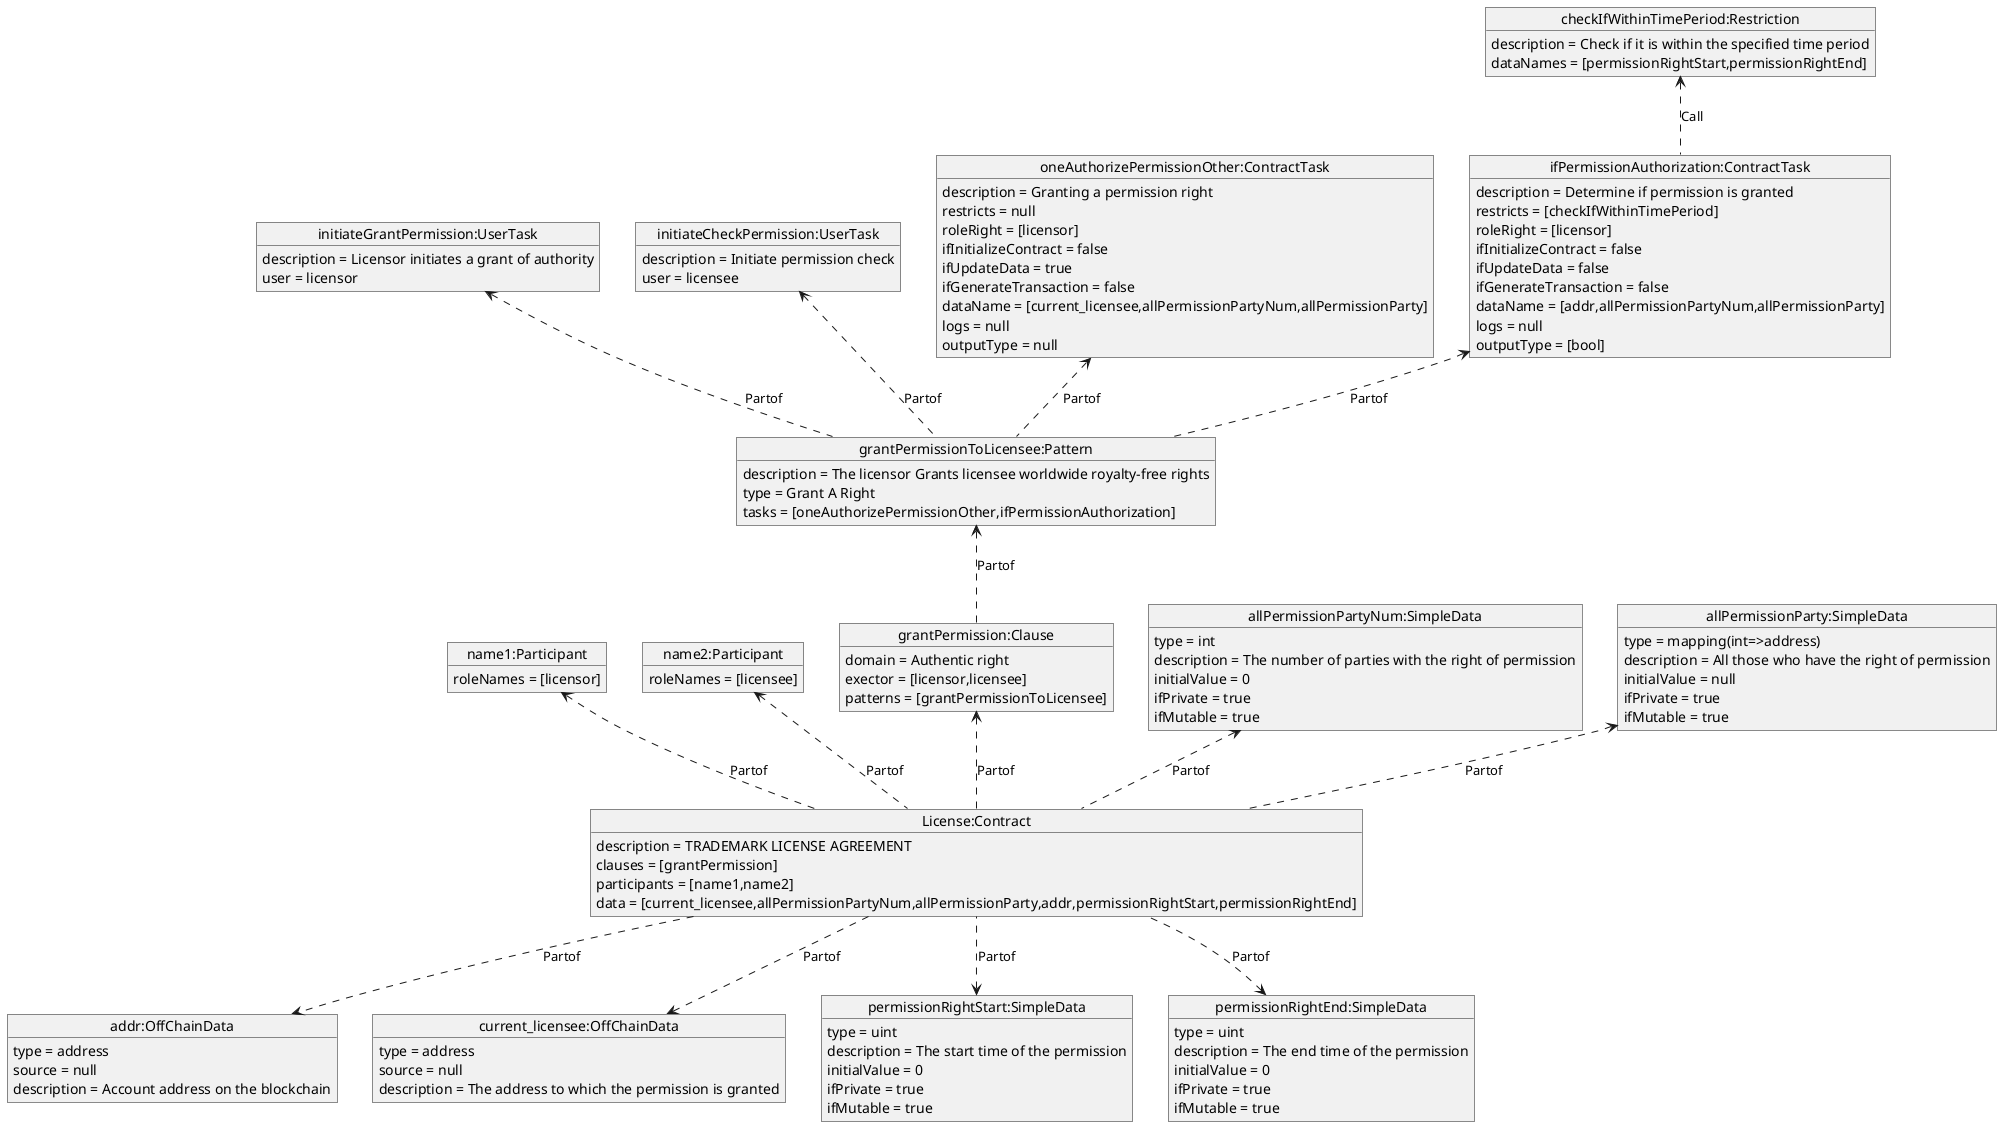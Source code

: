 @startuml
'https://plantuml.com/object-diagram
object "License:Contract" as o1
o1 : description = TRADEMARK LICENSE AGREEMENT
o1 : clauses = [grantPermission]
o1 : participants = [name1,name2]
o1 : data = [current_licensee,allPermissionPartyNum,allPermissionParty,addr,permissionRightStart,permissionRightEnd]
object "name1:Participant" as o2
o2 : roleNames = [licensor]
o2<..o1 : Partof
object "name2:Participant" as o3
o3 : roleNames = [licensee]
o3<..o1 : Partof
object "grantPermission:Clause" as o4
o4 : domain = Authentic right
o4 : exector = [licensor,licensee]
o4 : patterns = [grantPermissionToLicensee]
o4<..o1 : Partof
object "grantPermissionToLicensee:Pattern" as o5
o5 : description = The licensor Grants licensee worldwide royalty-free rights
o5 : type = Grant A Right
o5 : tasks = [oneAuthorizePermissionOther,ifPermissionAuthorization]
o5<..o4 : Partof
object "initiateGrantPermission:UserTask" as o9
o9 : description = Licensor initiates a grant of authority
o9 : user = licensor
o9<..o5 : Partof
object "initiateCheckPermission:UserTask" as o10
o10 : description = Initiate permission check
o10 : user = licensee
o10<..o5 : Partof
object "oneAuthorizePermissionOther:ContractTask" as o6
o6 : description = Granting a permission right
o6 : restricts = null
o6 : roleRight = [licensor]
o6 : ifInitializeContract = false
o6 : ifUpdateData = true
o6 : ifGenerateTransaction = false
o6 : dataName = [current_licensee,allPermissionPartyNum,allPermissionParty]
o6 : logs = null
o6 : outputType = null
o6<..o5 : Partof
object "ifPermissionAuthorization:ContractTask" as o7
o7 : description = Determine if permission is granted
o7 : restricts = [checkIfWithinTimePeriod]
o7 : roleRight = [licensor]
o7 : ifInitializeContract = false
o7 : ifUpdateData = false
o7 : ifGenerateTransaction = false
o7 : dataName = [addr,allPermissionPartyNum,allPermissionParty]
o7 : logs = null
o7 : outputType = [bool]
o7<..o5 : Partof
object "checkIfWithinTimePeriod:Restriction" as o8
o8 : description = Check if it is within the specified time period
o8 : dataNames = [permissionRightStart,permissionRightEnd]
o8<..o7 : Call
object "addr:OffChainData" as o63
o63 : type = address
o63 : source = null
o63 : description = Account address on the blockchain
o1..>o63 : Partof
object "current_licensee:OffChainData" as o64
o64 : type = address
o64 : source = null
o64 : description = The address to which the permission is granted
o1..>o64 : Partof
object "allPermissionPartyNum:SimpleData" as o65
o65 : type = int
o65 : description = The number of parties with the right of permission
o65 : initialValue = 0
o65 : ifPrivate = true
o65 : ifMutable = true
o65<..o1 : Partof
object "allPermissionParty:SimpleData" as o66
o66 : type = mapping(int=>address)
o66 : description = All those who have the right of permission
o66 : initialValue = null
o66 : ifPrivate = true
o66 : ifMutable = true
o66<..o1 : Partof
object "permissionRightStart:SimpleData" as o61
o61 : type = uint
o61 : description = The start time of the permission
o61 : initialValue = 0
o61 : ifPrivate = true
o61 : ifMutable = true
o61<..o1 : Partof
object "permissionRightEnd:SimpleData" as o62
o62 : type = uint
o62 : description = The end time of the permission
o62 : initialValue = 0
o62 : ifPrivate = true
o62 : ifMutable = true
o62<..o1 : Partof
o1 --[hidden] o62
o1 --[hidden] o61
@enduml
